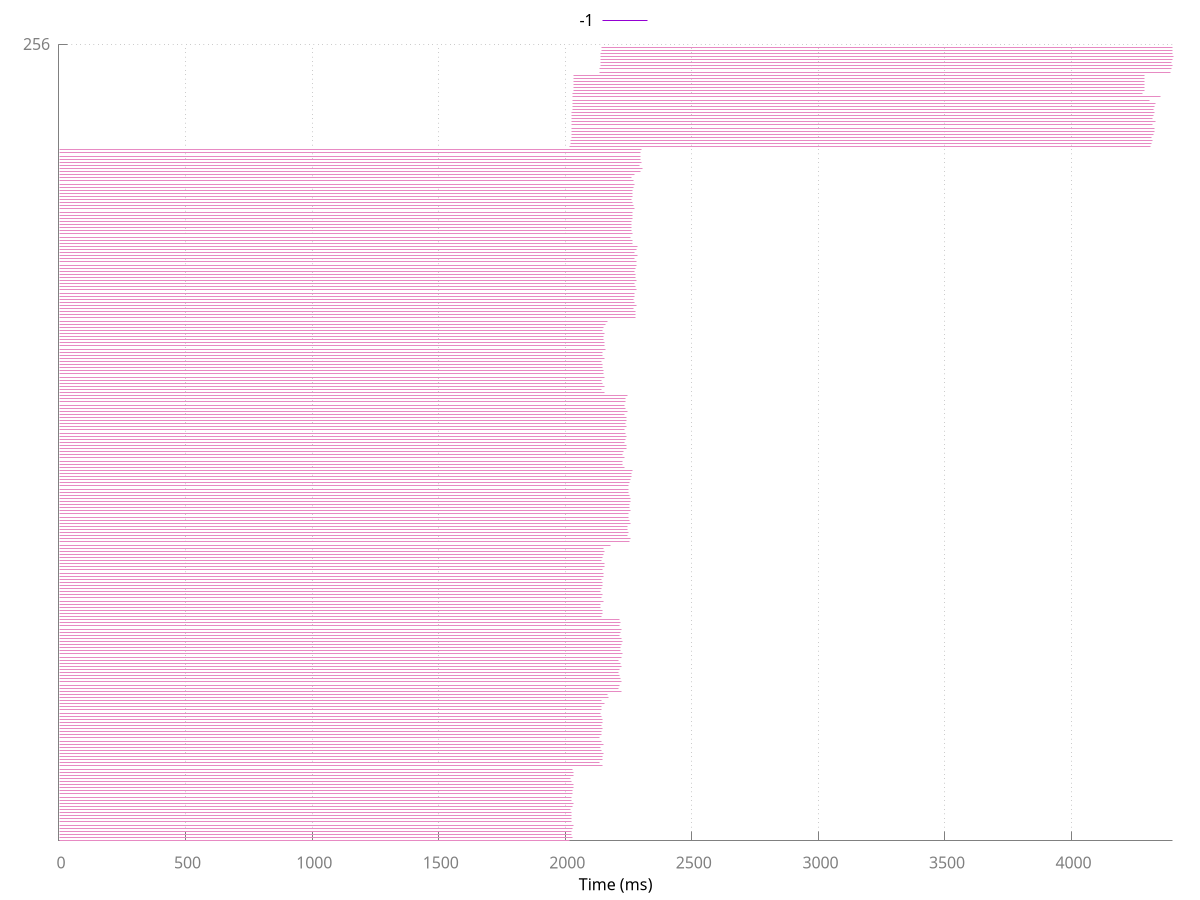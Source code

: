 set terminal pdfcairo font 'Times,22' linewidth 4 rounded dashlength 2 size 5,5

# Line style for axes
set style line 80 lt 1 lc rgb "#808080"

# Line style for grid
set style line 81 lt 0 # dashed
set style line 81 lt rgb "#808080"  # grey

set grid back linestyle 81
set border 3 back linestyle 80 # Remove border on top and right.  These
             # borders are useless and make it harder
             # to see plotted lines near the border.
    # Also, put it in grey; no need for so much emphasis on a border.
set xtics nomirror
set ytics nomirror

set style line 1 lt rgb "#fc8d62" lw 1 pt 1
set style line 2 lt rgb "#8da0cb" lw 1 pt 6
set style line 3 lt rgb "#e78ac3" lw 1 pt 2
set style line 4 lt rgb "#a6d854" lw 1 pt 3
set style line 5 lt rgb "#66c2a5" lw 1 pt 4
set style line 6 lt rgb "#ffd92f" lw 1 pt 5
set style line 7 lt rgb "#e5c494" lw 1 pt 7
set style line 8 lt rgb "#b3b3b3" lw 1 pt 8

set xlabel "Time (ms)" offset 0,0.5
set key above

set arrow from 0,0 to 2018,0 ls 3 nohead
set arrow from 0,1 to 2029,1 ls 3 nohead
set arrow from 0,2 to 2025,2 ls 3 nohead
set arrow from 0,3 to 2023,3 ls 3 nohead
set arrow from 0,4 to 2028,4 ls 3 nohead
set arrow from 0,5 to 2031,5 ls 3 nohead
set arrow from 0,6 to 2023,6 ls 3 nohead
set arrow from 0,7 to 2024,7 ls 3 nohead
set arrow from 0,8 to 2024,8 ls 3 nohead
set arrow from 0,9 to 2026,9 ls 3 nohead
set arrow from 0,10 to 2022,10 ls 3 nohead
set arrow from 0,11 to 2028,11 ls 3 nohead
set arrow from 0,12 to 2033,12 ls 3 nohead
set arrow from 0,13 to 2023,13 ls 3 nohead
set arrow from 0,14 to 2024,14 ls 3 nohead
set arrow from 0,15 to 2029,15 ls 3 nohead
set arrow from 0,16 to 2027,16 ls 3 nohead
set arrow from 0,17 to 2032,17 ls 3 nohead
set arrow from 0,18 to 2034,18 ls 3 nohead
set arrow from 0,19 to 2023,19 ls 3 nohead
set arrow from 0,20 to 2021,20 ls 3 nohead
set arrow from 0,21 to 2032,21 ls 3 nohead
set arrow from 0,22 to 2031,22 ls 3 nohead
set arrow from 0,23 to 2030,23 ls 3 nohead
set arrow from 0,24 to 2147,24 ls 3 nohead
set arrow from 0,25 to 2136,25 ls 3 nohead
set arrow from 0,26 to 2147,26 ls 3 nohead
set arrow from 0,27 to 2148,27 ls 3 nohead
set arrow from 0,28 to 2150,28 ls 3 nohead
set arrow from 0,29 to 2145,29 ls 3 nohead
set arrow from 0,30 to 2141,30 ls 3 nohead
set arrow from 0,31 to 2150,31 ls 3 nohead
set arrow from 0,32 to 2144,32 ls 3 nohead
set arrow from 0,33 to 2137,33 ls 3 nohead
set arrow from 0,34 to 2145,34 ls 3 nohead
set arrow from 0,35 to 2142,35 ls 3 nohead
set arrow from 0,36 to 2149,36 ls 3 nohead
set arrow from 0,37 to 2144,37 ls 3 nohead
set arrow from 0,38 to 2148,38 ls 3 nohead
set arrow from 0,39 to 2146,39 ls 3 nohead
set arrow from 0,40 to 2142,40 ls 3 nohead
set arrow from 0,41 to 2140,41 ls 3 nohead
set arrow from 0,42 to 2143,42 ls 3 nohead
set arrow from 0,43 to 2145,43 ls 3 nohead
set arrow from 0,44 to 2154,44 ls 3 nohead
set arrow from 0,45 to 2142,45 ls 3 nohead
set arrow from 0,46 to 2170,46 ls 3 nohead
set arrow from 0,47 to 2168,47 ls 3 nohead
set arrow from 0,48 to 2222,48 ls 3 nohead
set arrow from 0,49 to 2212,49 ls 3 nohead
set arrow from 0,50 to 2215,50 ls 3 nohead
set arrow from 0,51 to 2221,51 ls 3 nohead
set arrow from 0,52 to 2217,52 ls 3 nohead
set arrow from 0,53 to 2214,53 ls 3 nohead
set arrow from 0,54 to 2210,54 ls 3 nohead
set arrow from 0,55 to 2216,55 ls 3 nohead
set arrow from 0,56 to 2221,56 ls 3 nohead
set arrow from 0,57 to 2220,57 ls 3 nohead
set arrow from 0,58 to 2212,58 ls 3 nohead
set arrow from 0,59 to 2223,59 ls 3 nohead
set arrow from 0,60 to 2225,60 ls 3 nohead
set arrow from 0,61 to 2218,61 ls 3 nohead
set arrow from 0,62 to 2218,62 ls 3 nohead
set arrow from 0,63 to 2221,63 ls 3 nohead
set arrow from 0,64 to 2225,64 ls 3 nohead
set arrow from 0,65 to 2221,65 ls 3 nohead
set arrow from 0,66 to 2213,66 ls 3 nohead
set arrow from 0,67 to 2217,67 ls 3 nohead
set arrow from 0,68 to 2222,68 ls 3 nohead
set arrow from 0,69 to 2215,69 ls 3 nohead
set arrow from 0,70 to 2217,70 ls 3 nohead
set arrow from 0,71 to 2215,71 ls 3 nohead
set arrow from 0,72 to 2143,72 ls 3 nohead
set arrow from 0,73 to 2149,73 ls 3 nohead
set arrow from 0,74 to 2147,74 ls 3 nohead
set arrow from 0,75 to 2140,75 ls 3 nohead
set arrow from 0,76 to 2140,76 ls 3 nohead
set arrow from 0,77 to 2151,77 ls 3 nohead
set arrow from 0,78 to 2145,78 ls 3 nohead
set arrow from 0,79 to 2146,79 ls 3 nohead
set arrow from 0,80 to 2141,80 ls 3 nohead
set arrow from 0,81 to 2143,81 ls 3 nohead
set arrow from 0,82 to 2148,82 ls 3 nohead
set arrow from 0,83 to 2146,83 ls 3 nohead
set arrow from 0,84 to 2144,84 ls 3 nohead
set arrow from 0,85 to 2153,85 ls 3 nohead
set arrow from 0,86 to 2151,86 ls 3 nohead
set arrow from 0,87 to 2147,87 ls 3 nohead
set arrow from 0,88 to 2156,88 ls 3 nohead
set arrow from 0,89 to 2154,89 ls 3 nohead
set arrow from 0,90 to 2144,90 ls 3 nohead
set arrow from 0,91 to 2147,91 ls 3 nohead
set arrow from 0,92 to 2152,92 ls 3 nohead
set arrow from 0,93 to 2156,93 ls 3 nohead
set arrow from 0,94 to 2150,94 ls 3 nohead
set arrow from 0,95 to 2177,95 ls 3 nohead
set arrow from 0,96 to 2254,96 ls 3 nohead
set arrow from 0,97 to 2257,97 ls 3 nohead
set arrow from 0,98 to 2247,98 ls 3 nohead
set arrow from 0,99 to 2251,99 ls 3 nohead
set arrow from 0,100 to 2245,100 ls 3 nohead
set arrow from 0,101 to 2244,101 ls 3 nohead
set arrow from 0,102 to 2257,102 ls 3 nohead
set arrow from 0,103 to 2254,103 ls 3 nohead
set arrow from 0,104 to 2249,104 ls 3 nohead
set arrow from 0,105 to 2251,105 ls 3 nohead
set arrow from 0,106 to 2257,106 ls 3 nohead
set arrow from 0,107 to 2252,107 ls 3 nohead
set arrow from 0,108 to 2254,108 ls 3 nohead
set arrow from 0,109 to 2257,109 ls 3 nohead
set arrow from 0,110 to 2259,110 ls 3 nohead
set arrow from 0,111 to 2252,111 ls 3 nohead
set arrow from 0,112 to 2249,112 ls 3 nohead
set arrow from 0,113 to 2248,113 ls 3 nohead
set arrow from 0,114 to 2250,114 ls 3 nohead
set arrow from 0,115 to 2255,115 ls 3 nohead
set arrow from 0,116 to 2258,116 ls 3 nohead
set arrow from 0,117 to 2260,117 ls 3 nohead
set arrow from 0,118 to 2263,118 ls 3 nohead
set arrow from 0,119 to 2265,119 ls 3 nohead
set arrow from 0,120 to 2233,120 ls 3 nohead
set arrow from 0,121 to 2228,121 ls 3 nohead
set arrow from 0,122 to 2226,122 ls 3 nohead
set arrow from 0,123 to 2235,123 ls 3 nohead
set arrow from 0,124 to 2228,124 ls 3 nohead
set arrow from 0,125 to 2230,125 ls 3 nohead
set arrow from 0,126 to 2240,126 ls 3 nohead
set arrow from 0,127 to 2242,127 ls 3 nohead
set arrow from 0,128 to 2234,128 ls 3 nohead
set arrow from 0,129 to 2237,129 ls 3 nohead
set arrow from 0,130 to 2243,130 ls 3 nohead
set arrow from 0,131 to 2238,131 ls 3 nohead
set arrow from 0,132 to 2235,132 ls 3 nohead
set arrow from 0,133 to 2243,133 ls 3 nohead
set arrow from 0,134 to 2238,134 ls 3 nohead
set arrow from 0,135 to 2241,135 ls 3 nohead
set arrow from 0,136 to 2243,136 ls 3 nohead
set arrow from 0,137 to 2235,137 ls 3 nohead
set arrow from 0,138 to 2247,138 ls 3 nohead
set arrow from 0,139 to 2239,139 ls 3 nohead
set arrow from 0,140 to 2234,140 ls 3 nohead
set arrow from 0,141 to 2238,141 ls 3 nohead
set arrow from 0,142 to 2239,142 ls 3 nohead
set arrow from 0,143 to 2245,143 ls 3 nohead
set arrow from 0,144 to 2154,144 ls 3 nohead
set arrow from 0,145 to 2145,145 ls 3 nohead
set arrow from 0,146 to 2156,146 ls 3 nohead
set arrow from 0,147 to 2149,147 ls 3 nohead
set arrow from 0,148 to 2143,148 ls 3 nohead
set arrow from 0,149 to 2155,149 ls 3 nohead
set arrow from 0,150 to 2152,150 ls 3 nohead
set arrow from 0,151 to 2153,151 ls 3 nohead
set arrow from 0,152 to 2148,152 ls 3 nohead
set arrow from 0,153 to 2148,153 ls 3 nohead
set arrow from 0,154 to 2145,154 ls 3 nohead
set arrow from 0,155 to 2154,155 ls 3 nohead
set arrow from 0,156 to 2148,156 ls 3 nohead
set arrow from 0,157 to 2147,157 ls 3 nohead
set arrow from 0,158 to 2158,158 ls 3 nohead
set arrow from 0,159 to 2154,159 ls 3 nohead
set arrow from 0,160 to 2157,160 ls 3 nohead
set arrow from 0,161 to 2151,161 ls 3 nohead
set arrow from 0,162 to 2153,162 ls 3 nohead
set arrow from 0,163 to 2156,163 ls 3 nohead
set arrow from 0,164 to 2148,164 ls 3 nohead
set arrow from 0,165 to 2152,165 ls 3 nohead
set arrow from 0,166 to 2158,166 ls 3 nohead
set arrow from 0,167 to 2167,167 ls 3 nohead
set arrow from 0,168 to 2278,168 ls 3 nohead
set arrow from 0,169 to 2279,169 ls 3 nohead
set arrow from 0,170 to 2276,170 ls 3 nohead
set arrow from 0,171 to 2270,171 ls 3 nohead
set arrow from 0,172 to 2280,172 ls 3 nohead
set arrow from 0,173 to 2275,173 ls 3 nohead
set arrow from 0,174 to 2270,174 ls 3 nohead
set arrow from 0,175 to 2274,175 ls 3 nohead
set arrow from 0,176 to 2273,176 ls 3 nohead
set arrow from 0,177 to 2283,177 ls 3 nohead
set arrow from 0,178 to 2277,178 ls 3 nohead
set arrow from 0,179 to 2274,179 ls 3 nohead
set arrow from 0,180 to 2280,180 ls 3 nohead
set arrow from 0,181 to 2276,181 ls 3 nohead
set arrow from 0,182 to 2276,182 ls 3 nohead
set arrow from 0,183 to 2273,183 ls 3 nohead
set arrow from 0,184 to 2278,184 ls 3 nohead
set arrow from 0,185 to 2281,185 ls 3 nohead
set arrow from 0,186 to 2281,186 ls 3 nohead
set arrow from 0,187 to 2275,187 ls 3 nohead
set arrow from 0,188 to 2284,188 ls 3 nohead
set arrow from 0,189 to 2274,189 ls 3 nohead
set arrow from 0,190 to 2282,190 ls 3 nohead
set arrow from 0,191 to 2286,191 ls 3 nohead
set arrow from 0,192 to 2266,192 ls 3 nohead
set arrow from 0,193 to 2267,193 ls 3 nohead
set arrow from 0,194 to 2257,194 ls 3 nohead
set arrow from 0,195 to 2264,195 ls 3 nohead
set arrow from 0,196 to 2260,196 ls 3 nohead
set arrow from 0,197 to 2260,197 ls 3 nohead
set arrow from 0,198 to 2260,198 ls 3 nohead
set arrow from 0,199 to 2260,199 ls 3 nohead
set arrow from 0,200 to 2265,200 ls 3 nohead
set arrow from 0,201 to 2267,201 ls 3 nohead
set arrow from 0,202 to 2264,202 ls 3 nohead
set arrow from 0,203 to 2273,203 ls 3 nohead
set arrow from 0,204 to 2268,204 ls 3 nohead
set arrow from 0,205 to 2267,205 ls 3 nohead
set arrow from 0,206 to 2261,206 ls 3 nohead
set arrow from 0,207 to 2264,207 ls 3 nohead
set arrow from 0,208 to 2265,208 ls 3 nohead
set arrow from 0,209 to 2264,209 ls 3 nohead
set arrow from 0,210 to 2269,210 ls 3 nohead
set arrow from 0,211 to 2272,211 ls 3 nohead
set arrow from 0,212 to 2268,212 ls 3 nohead
set arrow from 0,213 to 2261,213 ls 3 nohead
set arrow from 0,214 to 2274,214 ls 3 nohead
set arrow from 0,215 to 2297,215 ls 3 nohead
set arrow from 0,216 to 2304,216 ls 3 nohead
set arrow from 0,217 to 2294,217 ls 3 nohead
set arrow from 0,218 to 2303,218 ls 3 nohead
set arrow from 0,219 to 2297,219 ls 3 nohead
set arrow from 0,220 to 2297,220 ls 3 nohead
set arrow from 0,221 to 2298,221 ls 3 nohead
set arrow from 0,222 to 2303,222 ls 3 nohead
set arrow from 2018,223 to 4313,223 ls 3 nohead
set arrow from 2021,224 to 4315,224 ls 3 nohead
set arrow from 2022,225 to 4320,225 ls 3 nohead
set arrow from 2023,226 to 4315,226 ls 3 nohead
set arrow from 2023,227 to 4322,227 ls 3 nohead
set arrow from 2023,228 to 4327,228 ls 3 nohead
set arrow from 2023,229 to 4326,229 ls 3 nohead
set arrow from 2024,230 to 4319,230 ls 3 nohead
set arrow from 2024,231 to 4331,231 ls 3 nohead
set arrow from 2024,232 to 4320,232 ls 3 nohead
set arrow from 2025,233 to 4322,233 ls 3 nohead
set arrow from 2026,234 to 4328,234 ls 3 nohead
set arrow from 2027,235 to 4322,235 ls 3 nohead
set arrow from 2028,236 to 4328,236 ls 3 nohead
set arrow from 2028,237 to 4332,237 ls 3 nohead
set arrow from 2029,238 to 4310,238 ls 3 nohead
set arrow from 2029,239 to 4352,239 ls 3 nohead
set arrow from 2030,240 to 4282,240 ls 3 nohead
set arrow from 2031,241 to 4289,241 ls 3 nohead
set arrow from 2031,242 to 4288,242 ls 3 nohead
set arrow from 2032,243 to 4290,243 ls 3 nohead
set arrow from 2032,244 to 4289,244 ls 3 nohead
set arrow from 2033,245 to 4289,245 ls 3 nohead
set arrow from 2034,246 to 4288,246 ls 3 nohead
set arrow from 2136,247 to 4393,247 ls 3 nohead
set arrow from 2137,248 to 4396,248 ls 3 nohead
set arrow from 2140,249 to 4400,249 ls 3 nohead
set arrow from 2140,250 to 4394,250 ls 3 nohead
set arrow from 2140,251 to 4400,251 ls 3 nohead
set arrow from 2141,252 to 4402,252 ls 3 nohead
set arrow from 2141,253 to 4398,253 ls 3 nohead
set arrow from 2142,254 to 4400,254 ls 3 nohead
set arrow from 2142,255 to 4399,255 ls 3 nohead
set ytics (256)
set xrange [0:4399]
set yrange [0:256]
set output "../Experiments/midasExp/leaflet-finder/Spark/AppData/atoms131072/ScipyDist/spcolfsci_256_1/unit.000000/app-20170119210153-0000_0_sim_median_progress_rate_waterfall.pdf"
plot -1

